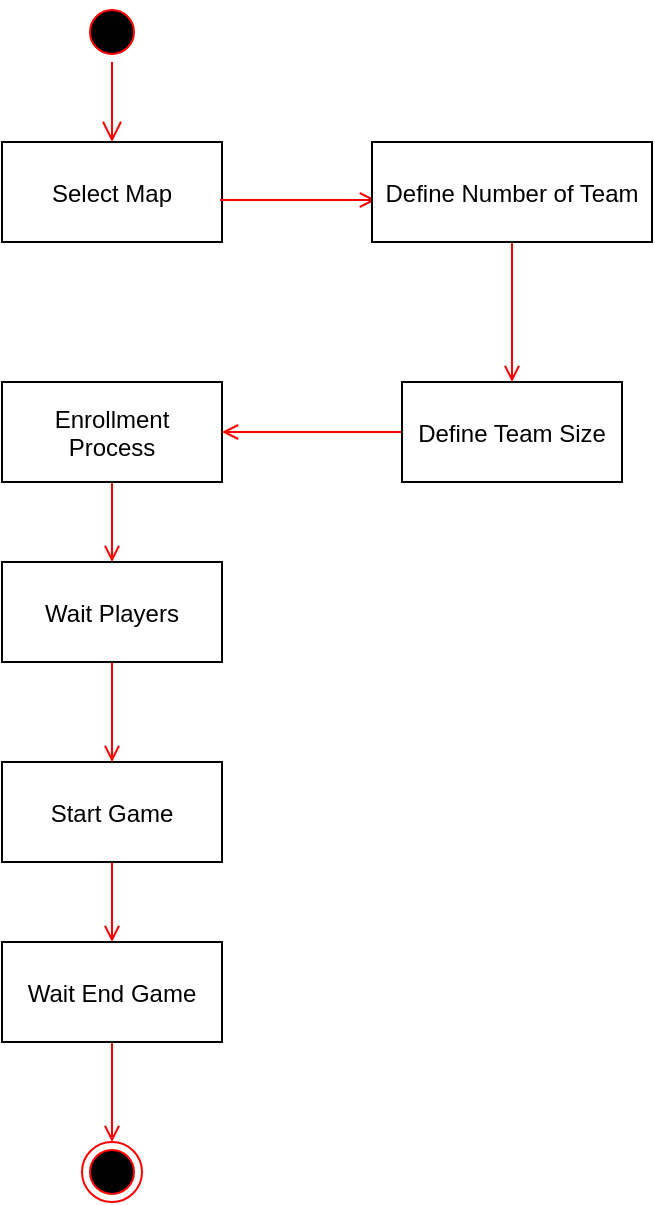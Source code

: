 <mxfile>
    <diagram name="Page-1" id="e7e014a7-5840-1c2e-5031-d8a46d1fe8dd">
        <mxGraphModel dx="1537" dy="958" grid="1" gridSize="10" guides="1" tooltips="1" connect="1" arrows="1" fold="1" page="1" pageScale="1" pageWidth="1169" pageHeight="826" background="none" math="0" shadow="0">
            <root>
                <mxCell id="0"/>
                <mxCell id="1" parent="0"/>
                <mxCell id="5" value="" style="ellipse;shape=startState;fillColor=#000000;strokeColor=#ff0000;" parent="1" vertex="1">
                    <mxGeometry x="530" y="120" width="30" height="30" as="geometry"/>
                </mxCell>
                <mxCell id="6" value="" style="edgeStyle=elbowEdgeStyle;elbow=horizontal;verticalAlign=bottom;endArrow=open;endSize=8;strokeColor=#FF0000;endFill=1;rounded=0" parent="1" source="5" target="7" edge="1">
                    <mxGeometry x="264.5" y="168" as="geometry">
                        <mxPoint x="279.5" y="238" as="targetPoint"/>
                    </mxGeometry>
                </mxCell>
                <mxCell id="7" value="Select Map" style="" parent="1" vertex="1">
                    <mxGeometry x="490" y="190" width="110" height="50" as="geometry"/>
                </mxCell>
                <mxCell id="12" value="" style="edgeStyle=elbowEdgeStyle;elbow=horizontal;strokeColor=#FF0000;endArrow=open;endFill=1;rounded=0;entryX=0.014;entryY=0.58;entryDx=0;entryDy=0;entryPerimeter=0;exitX=0.991;exitY=0.58;exitDx=0;exitDy=0;exitPerimeter=0;" parent="1" source="7" target="--aC9Y19Py0P3mBD0B1K-50" edge="1">
                    <mxGeometry width="100" height="100" relative="1" as="geometry">
                        <mxPoint x="540" y="250" as="sourcePoint"/>
                        <mxPoint x="540" y="270" as="targetPoint"/>
                        <Array as="points">
                            <mxPoint x="650" y="210"/>
                            <mxPoint x="194.5" y="378"/>
                        </Array>
                    </mxGeometry>
                </mxCell>
                <mxCell id="--aC9Y19Py0P3mBD0B1K-64" style="edgeStyle=orthogonalEdgeStyle;rounded=0;orthogonalLoop=1;jettySize=auto;html=1;endArrow=open;strokeColor=#FF0000;endFill=1;entryX=0.5;entryY=0;entryDx=0;entryDy=0;" parent="1" source="--aC9Y19Py0P3mBD0B1K-42" target="--aC9Y19Py0P3mBD0B1K-57" edge="1">
                    <mxGeometry relative="1" as="geometry">
                        <mxPoint x="580" y="380" as="targetPoint"/>
                    </mxGeometry>
                </mxCell>
                <mxCell id="--aC9Y19Py0P3mBD0B1K-42" value="Enrollment&#10;Process" style="" parent="1" vertex="1">
                    <mxGeometry x="490" y="310" width="110" height="50" as="geometry"/>
                </mxCell>
                <mxCell id="--aC9Y19Py0P3mBD0B1K-66" style="edgeStyle=orthogonalEdgeStyle;rounded=0;orthogonalLoop=1;jettySize=auto;html=1;endArrow=open;strokeColor=#FF0000;endFill=1;entryX=0.5;entryY=0;entryDx=0;entryDy=0;" parent="1" source="--aC9Y19Py0P3mBD0B1K-44" target="--aC9Y19Py0P3mBD0B1K-58" edge="1">
                    <mxGeometry relative="1" as="geometry">
                        <mxPoint x="570" y="580" as="targetPoint"/>
                    </mxGeometry>
                </mxCell>
                <mxCell id="--aC9Y19Py0P3mBD0B1K-44" value="Start Game" style="" parent="1" vertex="1">
                    <mxGeometry x="490" y="500" width="110" height="50" as="geometry"/>
                </mxCell>
                <mxCell id="--aC9Y19Py0P3mBD0B1K-46" value="" style="ellipse;shape=endState;fillColor=#000000;strokeColor=#ff0000" parent="1" vertex="1">
                    <mxGeometry x="530" y="690" width="30" height="30" as="geometry"/>
                </mxCell>
                <mxCell id="--aC9Y19Py0P3mBD0B1K-56" style="edgeStyle=orthogonalEdgeStyle;rounded=0;orthogonalLoop=1;jettySize=auto;html=1;entryX=1;entryY=0.5;entryDx=0;entryDy=0;endArrow=open;strokeColor=#FF0000;endFill=1;" parent="1" source="--aC9Y19Py0P3mBD0B1K-49" target="--aC9Y19Py0P3mBD0B1K-42" edge="1">
                    <mxGeometry relative="1" as="geometry"/>
                </mxCell>
                <mxCell id="--aC9Y19Py0P3mBD0B1K-49" value="Define Team Size" style="" parent="1" vertex="1">
                    <mxGeometry x="690" y="310" width="110" height="50" as="geometry"/>
                </mxCell>
                <mxCell id="--aC9Y19Py0P3mBD0B1K-55" style="edgeStyle=orthogonalEdgeStyle;rounded=0;orthogonalLoop=1;jettySize=auto;html=1;endArrow=open;strokeColor=#FF0000;endFill=1;entryX=0.5;entryY=0;entryDx=0;entryDy=0;" parent="1" source="--aC9Y19Py0P3mBD0B1K-50" edge="1" target="--aC9Y19Py0P3mBD0B1K-49">
                    <mxGeometry relative="1" as="geometry">
                        <mxPoint x="745" y="320" as="targetPoint"/>
                    </mxGeometry>
                </mxCell>
                <mxCell id="--aC9Y19Py0P3mBD0B1K-50" value="Define Number of Team" style="" parent="1" vertex="1">
                    <mxGeometry x="675" y="190" width="140" height="50" as="geometry"/>
                </mxCell>
                <mxCell id="--aC9Y19Py0P3mBD0B1K-65" style="edgeStyle=orthogonalEdgeStyle;rounded=0;orthogonalLoop=1;jettySize=auto;html=1;endArrow=open;strokeColor=#FF0000;endFill=1;entryX=0.5;entryY=0;entryDx=0;entryDy=0;" parent="1" source="--aC9Y19Py0P3mBD0B1K-57" target="--aC9Y19Py0P3mBD0B1K-44" edge="1">
                    <mxGeometry relative="1" as="geometry">
                        <mxPoint x="570" y="480" as="targetPoint"/>
                    </mxGeometry>
                </mxCell>
                <mxCell id="--aC9Y19Py0P3mBD0B1K-57" value="Wait Players" style="" parent="1" vertex="1">
                    <mxGeometry x="490" y="400" width="110" height="50" as="geometry"/>
                </mxCell>
                <mxCell id="--aC9Y19Py0P3mBD0B1K-67" style="edgeStyle=orthogonalEdgeStyle;rounded=0;orthogonalLoop=1;jettySize=auto;html=1;endArrow=open;strokeColor=#FF0000;endFill=1;" parent="1" source="--aC9Y19Py0P3mBD0B1K-58" target="--aC9Y19Py0P3mBD0B1K-46" edge="1">
                    <mxGeometry relative="1" as="geometry"/>
                </mxCell>
                <mxCell id="--aC9Y19Py0P3mBD0B1K-58" value="Wait End Game" style="" parent="1" vertex="1">
                    <mxGeometry x="490" y="590" width="110" height="50" as="geometry"/>
                </mxCell>
            </root>
        </mxGraphModel>
    </diagram>
</mxfile>